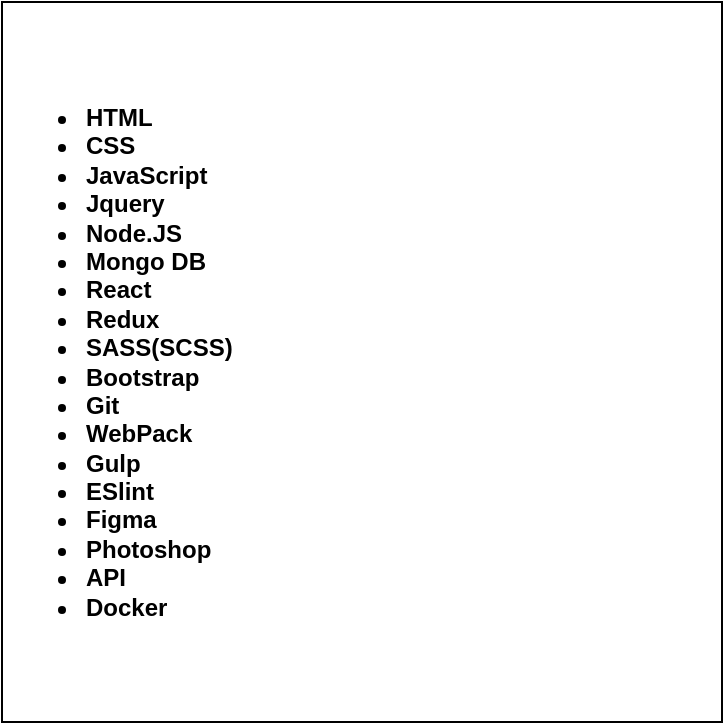 <mxfile version="20.4.0" type="github">
  <diagram id="prtHgNgQTEPvFCAcTncT" name="Page-1">
    <mxGraphModel dx="1038" dy="585" grid="1" gridSize="10" guides="1" tooltips="1" connect="1" arrows="1" fold="1" page="1" pageScale="1" pageWidth="827" pageHeight="1169" math="0" shadow="0">
      <root>
        <mxCell id="0" />
        <mxCell id="1" parent="0" />
        <mxCell id="EMOTPG73dO0Suh2MI1oA-2" value="&lt;ul&gt;&lt;li style=&quot;text-align: justify;&quot;&gt;&lt;b&gt;HTML&lt;/b&gt;&lt;/li&gt;&lt;li style=&quot;text-align: justify;&quot;&gt;&lt;b&gt;CSS&lt;/b&gt;&lt;/li&gt;&lt;li style=&quot;text-align: justify;&quot;&gt;&lt;b&gt;JavaScript&lt;/b&gt;&lt;/li&gt;&lt;li style=&quot;text-align: justify;&quot;&gt;&lt;b&gt;Jquery&lt;/b&gt;&lt;/li&gt;&lt;li style=&quot;text-align: justify;&quot;&gt;&lt;b&gt;Node.JS&lt;/b&gt;&lt;/li&gt;&lt;li style=&quot;text-align: justify;&quot;&gt;&lt;b&gt;Mongo DB&lt;/b&gt;&lt;/li&gt;&lt;li style=&quot;text-align: justify;&quot;&gt;&lt;b&gt;React&lt;/b&gt;&lt;/li&gt;&lt;li style=&quot;text-align: justify;&quot;&gt;&lt;b&gt;Redux&lt;/b&gt;&lt;/li&gt;&lt;li style=&quot;text-align: justify;&quot;&gt;&lt;b&gt;SASS(SCSS)&lt;/b&gt;&lt;/li&gt;&lt;li style=&quot;text-align: justify;&quot;&gt;&lt;b&gt;Bootstrap&lt;/b&gt;&lt;/li&gt;&lt;li style=&quot;text-align: justify;&quot;&gt;&lt;b&gt;Git&lt;/b&gt;&lt;/li&gt;&lt;li style=&quot;text-align: justify;&quot;&gt;&lt;b&gt;WebPack&lt;/b&gt;&lt;/li&gt;&lt;li style=&quot;text-align: justify;&quot;&gt;&lt;b&gt;Gulp&lt;/b&gt;&lt;/li&gt;&lt;li style=&quot;text-align: justify;&quot;&gt;&lt;b&gt;ESlint&lt;/b&gt;&lt;/li&gt;&lt;li style=&quot;text-align: justify;&quot;&gt;&lt;b&gt;Figma&lt;/b&gt;&lt;/li&gt;&lt;li style=&quot;text-align: justify;&quot;&gt;&lt;b&gt;Photoshop&lt;/b&gt;&lt;/li&gt;&lt;li style=&quot;text-align: justify;&quot;&gt;&lt;b&gt;API&lt;/b&gt;&lt;/li&gt;&lt;li style=&quot;text-align: justify;&quot;&gt;&lt;b&gt;Docker&lt;/b&gt;&lt;/li&gt;&lt;/ul&gt;" style="rounded=0;whiteSpace=wrap;html=1;align=left;" parent="1" vertex="1">
          <mxGeometry x="110" y="110" width="360" height="360" as="geometry" />
        </mxCell>
      </root>
    </mxGraphModel>
  </diagram>
</mxfile>
